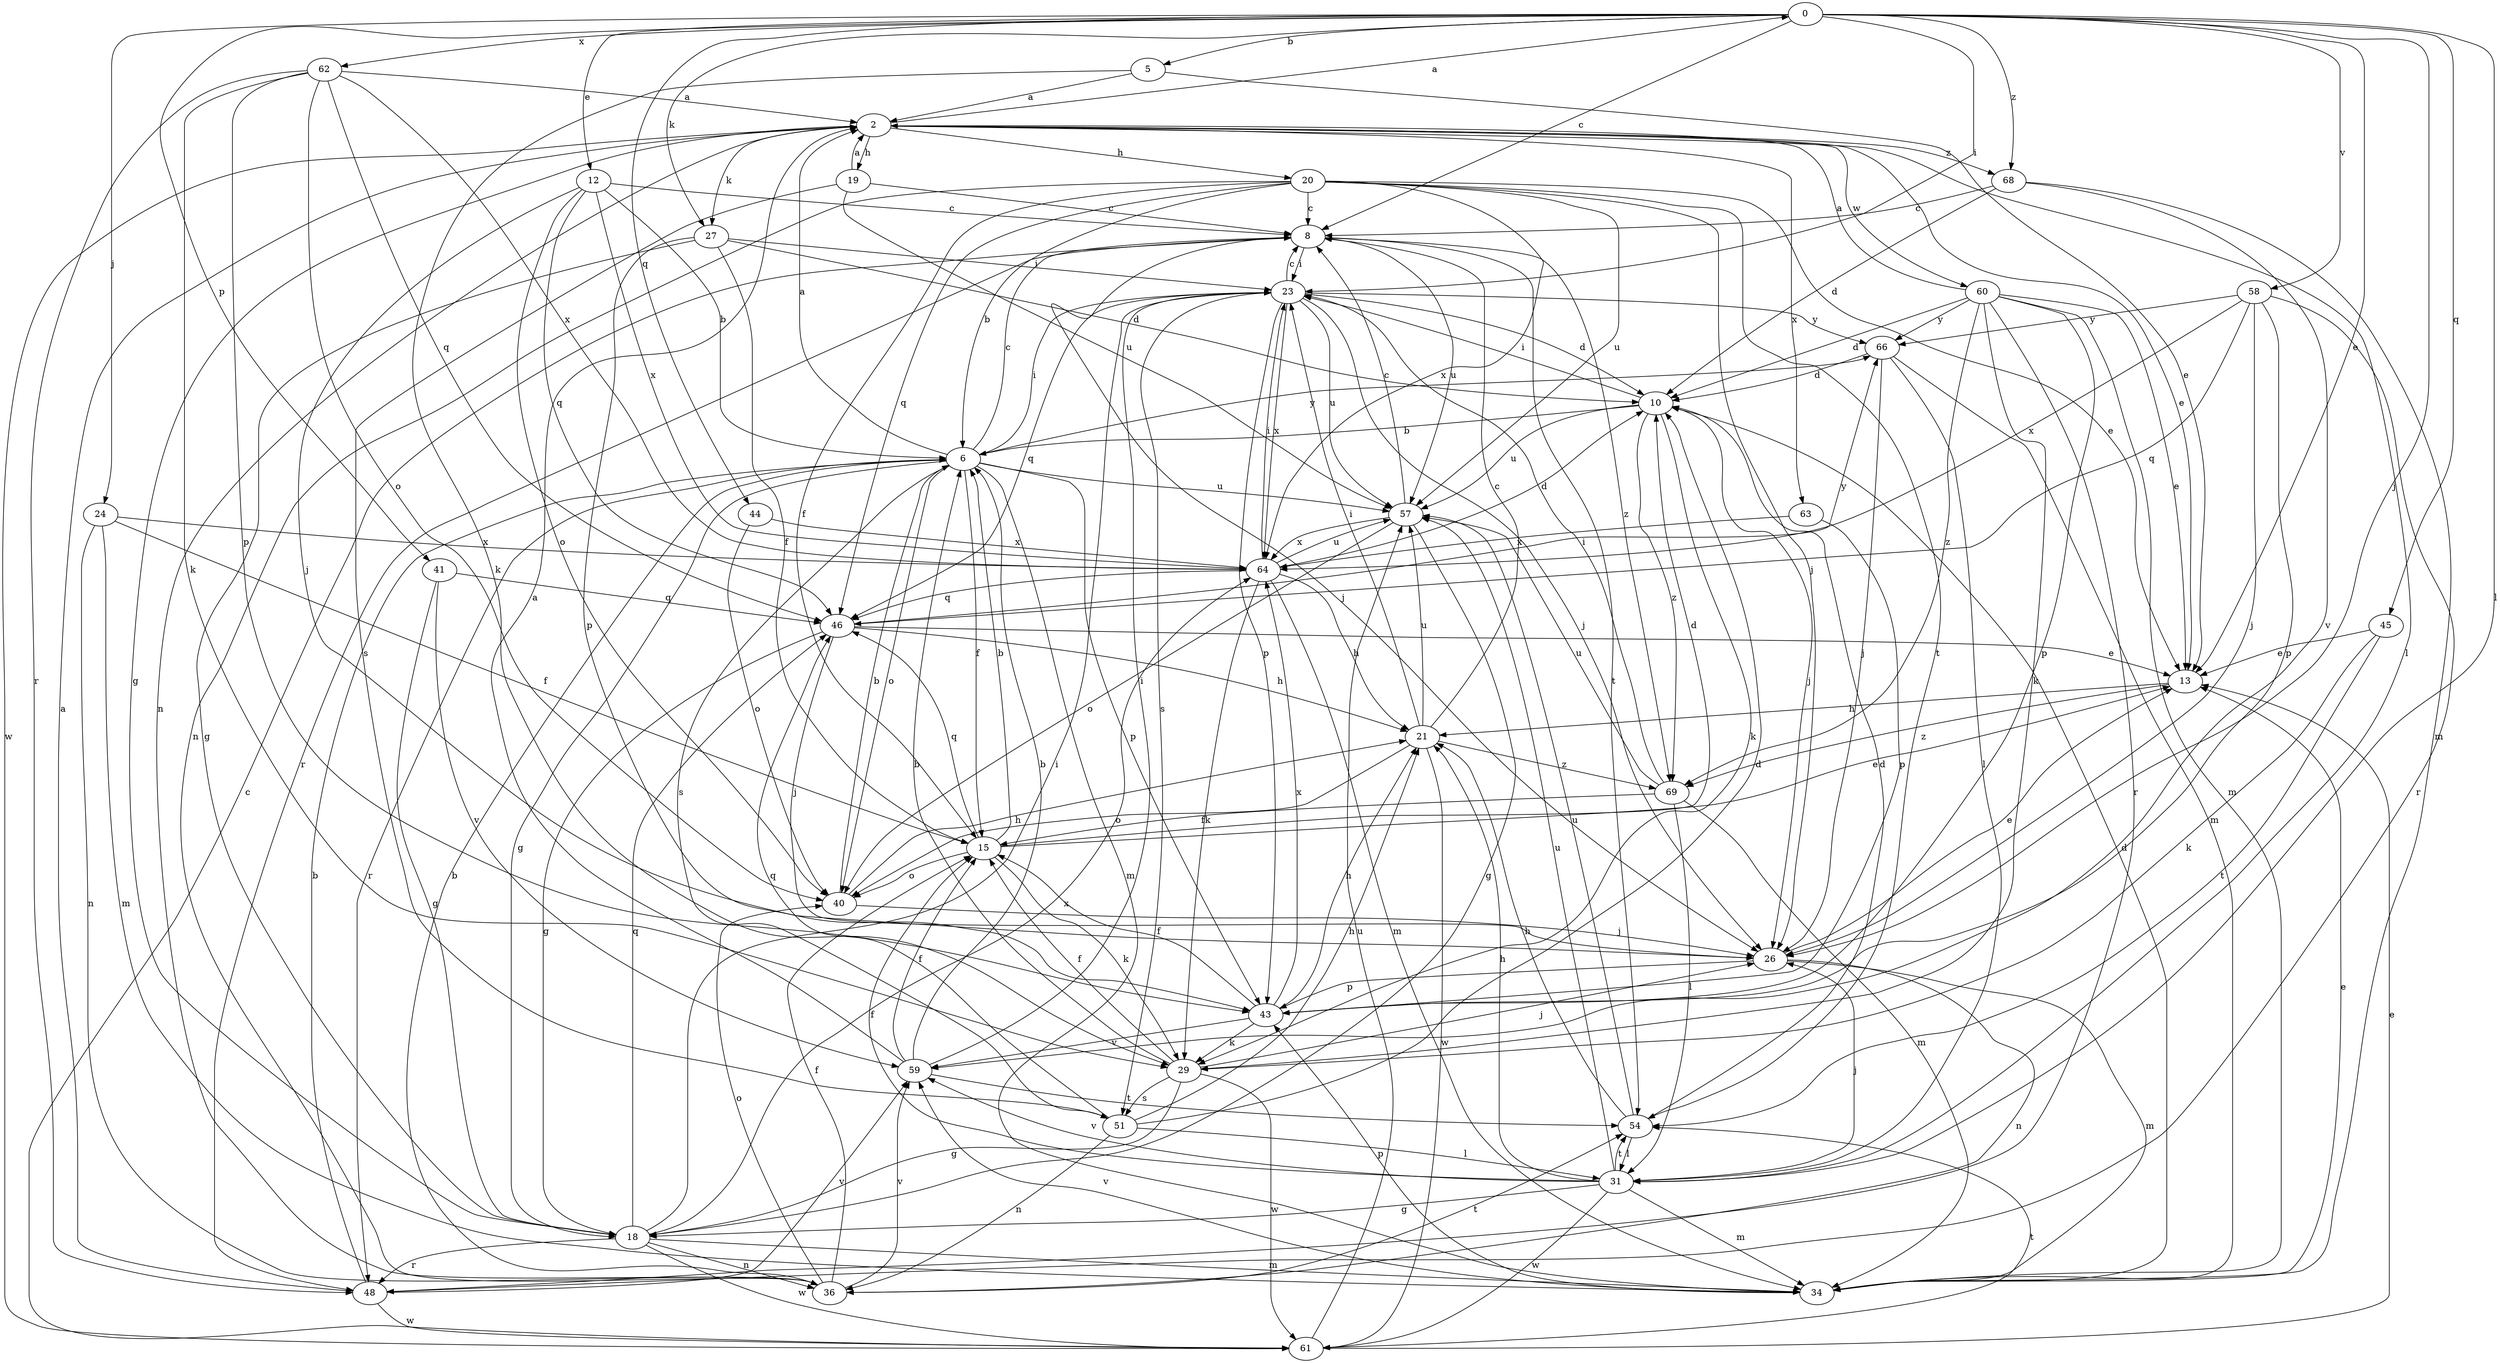 strict digraph  {
0;
2;
5;
6;
8;
10;
12;
13;
15;
18;
19;
20;
21;
23;
24;
26;
27;
29;
31;
34;
36;
40;
41;
43;
44;
45;
46;
48;
51;
54;
57;
58;
59;
60;
61;
62;
63;
64;
66;
68;
69;
0 -> 5  [label=b];
0 -> 8  [label=c];
0 -> 12  [label=e];
0 -> 13  [label=e];
0 -> 23  [label=i];
0 -> 24  [label=j];
0 -> 26  [label=j];
0 -> 27  [label=k];
0 -> 31  [label=l];
0 -> 41  [label=p];
0 -> 44  [label=q];
0 -> 45  [label=q];
0 -> 58  [label=v];
0 -> 62  [label=x];
0 -> 68  [label=z];
2 -> 0  [label=a];
2 -> 13  [label=e];
2 -> 18  [label=g];
2 -> 19  [label=h];
2 -> 20  [label=h];
2 -> 27  [label=k];
2 -> 31  [label=l];
2 -> 36  [label=n];
2 -> 60  [label=w];
2 -> 61  [label=w];
2 -> 63  [label=x];
2 -> 68  [label=z];
5 -> 2  [label=a];
5 -> 13  [label=e];
5 -> 29  [label=k];
6 -> 2  [label=a];
6 -> 8  [label=c];
6 -> 15  [label=f];
6 -> 18  [label=g];
6 -> 23  [label=i];
6 -> 34  [label=m];
6 -> 40  [label=o];
6 -> 43  [label=p];
6 -> 48  [label=r];
6 -> 51  [label=s];
6 -> 57  [label=u];
6 -> 66  [label=y];
8 -> 23  [label=i];
8 -> 26  [label=j];
8 -> 48  [label=r];
8 -> 54  [label=t];
8 -> 57  [label=u];
8 -> 69  [label=z];
10 -> 6  [label=b];
10 -> 23  [label=i];
10 -> 26  [label=j];
10 -> 29  [label=k];
10 -> 57  [label=u];
10 -> 69  [label=z];
12 -> 6  [label=b];
12 -> 8  [label=c];
12 -> 26  [label=j];
12 -> 40  [label=o];
12 -> 46  [label=q];
12 -> 64  [label=x];
13 -> 21  [label=h];
13 -> 69  [label=z];
15 -> 6  [label=b];
15 -> 10  [label=d];
15 -> 13  [label=e];
15 -> 29  [label=k];
15 -> 40  [label=o];
15 -> 46  [label=q];
18 -> 23  [label=i];
18 -> 34  [label=m];
18 -> 36  [label=n];
18 -> 46  [label=q];
18 -> 48  [label=r];
18 -> 61  [label=w];
18 -> 64  [label=x];
19 -> 2  [label=a];
19 -> 8  [label=c];
19 -> 51  [label=s];
19 -> 57  [label=u];
20 -> 6  [label=b];
20 -> 8  [label=c];
20 -> 13  [label=e];
20 -> 15  [label=f];
20 -> 26  [label=j];
20 -> 36  [label=n];
20 -> 46  [label=q];
20 -> 54  [label=t];
20 -> 57  [label=u];
20 -> 64  [label=x];
21 -> 8  [label=c];
21 -> 23  [label=i];
21 -> 40  [label=o];
21 -> 57  [label=u];
21 -> 61  [label=w];
21 -> 69  [label=z];
23 -> 8  [label=c];
23 -> 10  [label=d];
23 -> 26  [label=j];
23 -> 43  [label=p];
23 -> 46  [label=q];
23 -> 51  [label=s];
23 -> 57  [label=u];
23 -> 64  [label=x];
23 -> 66  [label=y];
24 -> 15  [label=f];
24 -> 34  [label=m];
24 -> 36  [label=n];
24 -> 64  [label=x];
26 -> 13  [label=e];
26 -> 34  [label=m];
26 -> 36  [label=n];
26 -> 43  [label=p];
27 -> 10  [label=d];
27 -> 15  [label=f];
27 -> 18  [label=g];
27 -> 23  [label=i];
27 -> 43  [label=p];
29 -> 6  [label=b];
29 -> 15  [label=f];
29 -> 18  [label=g];
29 -> 26  [label=j];
29 -> 51  [label=s];
29 -> 61  [label=w];
31 -> 15  [label=f];
31 -> 18  [label=g];
31 -> 21  [label=h];
31 -> 26  [label=j];
31 -> 34  [label=m];
31 -> 54  [label=t];
31 -> 57  [label=u];
31 -> 59  [label=v];
31 -> 61  [label=w];
34 -> 10  [label=d];
34 -> 13  [label=e];
34 -> 43  [label=p];
34 -> 59  [label=v];
36 -> 6  [label=b];
36 -> 15  [label=f];
36 -> 40  [label=o];
36 -> 54  [label=t];
36 -> 59  [label=v];
40 -> 6  [label=b];
40 -> 21  [label=h];
40 -> 26  [label=j];
41 -> 18  [label=g];
41 -> 46  [label=q];
41 -> 59  [label=v];
43 -> 15  [label=f];
43 -> 21  [label=h];
43 -> 29  [label=k];
43 -> 59  [label=v];
43 -> 64  [label=x];
44 -> 40  [label=o];
44 -> 64  [label=x];
45 -> 13  [label=e];
45 -> 29  [label=k];
45 -> 54  [label=t];
46 -> 13  [label=e];
46 -> 18  [label=g];
46 -> 21  [label=h];
46 -> 26  [label=j];
46 -> 66  [label=y];
48 -> 2  [label=a];
48 -> 6  [label=b];
48 -> 59  [label=v];
48 -> 61  [label=w];
51 -> 10  [label=d];
51 -> 21  [label=h];
51 -> 31  [label=l];
51 -> 36  [label=n];
51 -> 46  [label=q];
54 -> 10  [label=d];
54 -> 21  [label=h];
54 -> 31  [label=l];
54 -> 57  [label=u];
57 -> 8  [label=c];
57 -> 18  [label=g];
57 -> 40  [label=o];
57 -> 64  [label=x];
58 -> 26  [label=j];
58 -> 43  [label=p];
58 -> 46  [label=q];
58 -> 48  [label=r];
58 -> 64  [label=x];
58 -> 66  [label=y];
59 -> 2  [label=a];
59 -> 6  [label=b];
59 -> 15  [label=f];
59 -> 23  [label=i];
59 -> 54  [label=t];
60 -> 2  [label=a];
60 -> 10  [label=d];
60 -> 13  [label=e];
60 -> 29  [label=k];
60 -> 34  [label=m];
60 -> 43  [label=p];
60 -> 48  [label=r];
60 -> 66  [label=y];
60 -> 69  [label=z];
61 -> 8  [label=c];
61 -> 13  [label=e];
61 -> 54  [label=t];
61 -> 57  [label=u];
62 -> 2  [label=a];
62 -> 29  [label=k];
62 -> 40  [label=o];
62 -> 43  [label=p];
62 -> 46  [label=q];
62 -> 48  [label=r];
62 -> 64  [label=x];
63 -> 43  [label=p];
63 -> 64  [label=x];
64 -> 10  [label=d];
64 -> 21  [label=h];
64 -> 23  [label=i];
64 -> 29  [label=k];
64 -> 34  [label=m];
64 -> 46  [label=q];
64 -> 57  [label=u];
66 -> 10  [label=d];
66 -> 26  [label=j];
66 -> 31  [label=l];
66 -> 34  [label=m];
68 -> 8  [label=c];
68 -> 10  [label=d];
68 -> 34  [label=m];
68 -> 59  [label=v];
69 -> 15  [label=f];
69 -> 23  [label=i];
69 -> 31  [label=l];
69 -> 34  [label=m];
69 -> 57  [label=u];
}
